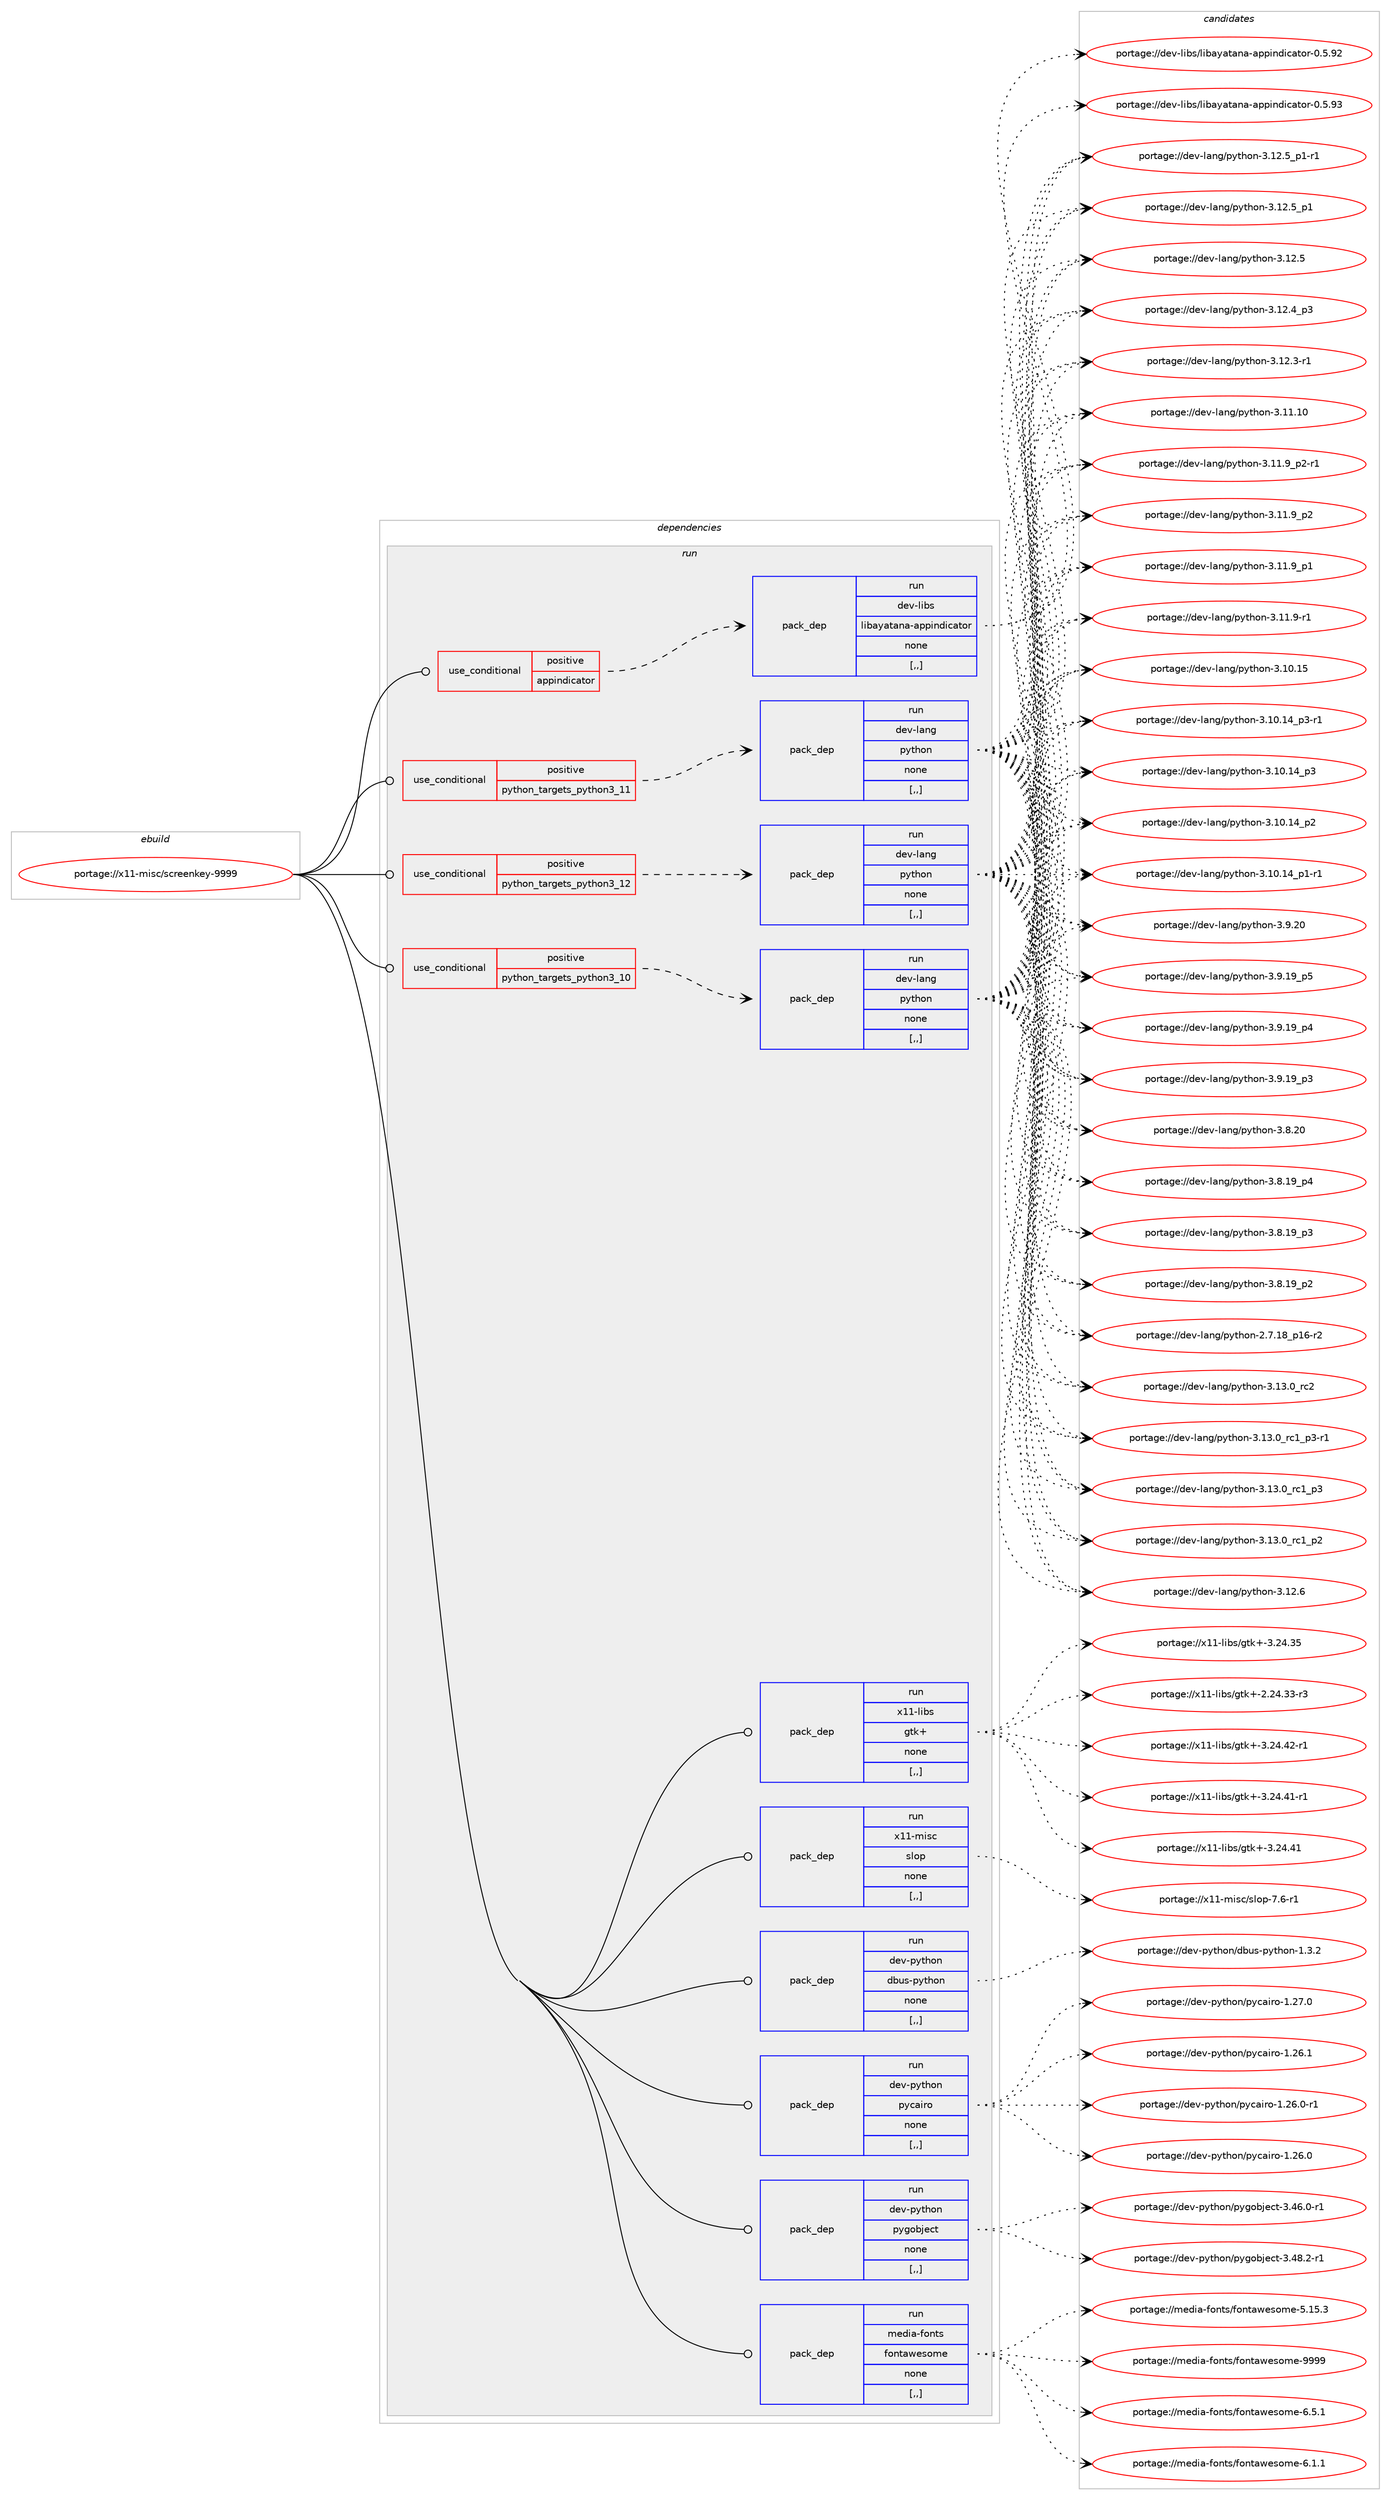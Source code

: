digraph prolog {

# *************
# Graph options
# *************

newrank=true;
concentrate=true;
compound=true;
graph [rankdir=LR,fontname=Helvetica,fontsize=10,ranksep=1.5];#, ranksep=2.5, nodesep=0.2];
edge  [arrowhead=vee];
node  [fontname=Helvetica,fontsize=10];

# **********
# The ebuild
# **********

subgraph cluster_leftcol {
color=gray;
label=<<i>ebuild</i>>;
id [label="portage://x11-misc/screenkey-9999", color=red, width=4, href="../x11-misc/screenkey-9999.svg"];
}

# ****************
# The dependencies
# ****************

subgraph cluster_midcol {
color=gray;
label=<<i>dependencies</i>>;
subgraph cluster_compile {
fillcolor="#eeeeee";
style=filled;
label=<<i>compile</i>>;
}
subgraph cluster_compileandrun {
fillcolor="#eeeeee";
style=filled;
label=<<i>compile and run</i>>;
}
subgraph cluster_run {
fillcolor="#eeeeee";
style=filled;
label=<<i>run</i>>;
subgraph cond257207 {
dependency974831 [label=<<TABLE BORDER="0" CELLBORDER="1" CELLSPACING="0" CELLPADDING="4"><TR><TD ROWSPAN="3" CELLPADDING="10">use_conditional</TD></TR><TR><TD>positive</TD></TR><TR><TD>appindicator</TD></TR></TABLE>>, shape=none, color=red];
subgraph pack710484 {
dependency974832 [label=<<TABLE BORDER="0" CELLBORDER="1" CELLSPACING="0" CELLPADDING="4" WIDTH="220"><TR><TD ROWSPAN="6" CELLPADDING="30">pack_dep</TD></TR><TR><TD WIDTH="110">run</TD></TR><TR><TD>dev-libs</TD></TR><TR><TD>libayatana-appindicator</TD></TR><TR><TD>none</TD></TR><TR><TD>[,,]</TD></TR></TABLE>>, shape=none, color=blue];
}
dependency974831:e -> dependency974832:w [weight=20,style="dashed",arrowhead="vee"];
}
id:e -> dependency974831:w [weight=20,style="solid",arrowhead="odot"];
subgraph cond257208 {
dependency974833 [label=<<TABLE BORDER="0" CELLBORDER="1" CELLSPACING="0" CELLPADDING="4"><TR><TD ROWSPAN="3" CELLPADDING="10">use_conditional</TD></TR><TR><TD>positive</TD></TR><TR><TD>python_targets_python3_10</TD></TR></TABLE>>, shape=none, color=red];
subgraph pack710485 {
dependency974834 [label=<<TABLE BORDER="0" CELLBORDER="1" CELLSPACING="0" CELLPADDING="4" WIDTH="220"><TR><TD ROWSPAN="6" CELLPADDING="30">pack_dep</TD></TR><TR><TD WIDTH="110">run</TD></TR><TR><TD>dev-lang</TD></TR><TR><TD>python</TD></TR><TR><TD>none</TD></TR><TR><TD>[,,]</TD></TR></TABLE>>, shape=none, color=blue];
}
dependency974833:e -> dependency974834:w [weight=20,style="dashed",arrowhead="vee"];
}
id:e -> dependency974833:w [weight=20,style="solid",arrowhead="odot"];
subgraph cond257209 {
dependency974835 [label=<<TABLE BORDER="0" CELLBORDER="1" CELLSPACING="0" CELLPADDING="4"><TR><TD ROWSPAN="3" CELLPADDING="10">use_conditional</TD></TR><TR><TD>positive</TD></TR><TR><TD>python_targets_python3_11</TD></TR></TABLE>>, shape=none, color=red];
subgraph pack710486 {
dependency974836 [label=<<TABLE BORDER="0" CELLBORDER="1" CELLSPACING="0" CELLPADDING="4" WIDTH="220"><TR><TD ROWSPAN="6" CELLPADDING="30">pack_dep</TD></TR><TR><TD WIDTH="110">run</TD></TR><TR><TD>dev-lang</TD></TR><TR><TD>python</TD></TR><TR><TD>none</TD></TR><TR><TD>[,,]</TD></TR></TABLE>>, shape=none, color=blue];
}
dependency974835:e -> dependency974836:w [weight=20,style="dashed",arrowhead="vee"];
}
id:e -> dependency974835:w [weight=20,style="solid",arrowhead="odot"];
subgraph cond257210 {
dependency974837 [label=<<TABLE BORDER="0" CELLBORDER="1" CELLSPACING="0" CELLPADDING="4"><TR><TD ROWSPAN="3" CELLPADDING="10">use_conditional</TD></TR><TR><TD>positive</TD></TR><TR><TD>python_targets_python3_12</TD></TR></TABLE>>, shape=none, color=red];
subgraph pack710487 {
dependency974838 [label=<<TABLE BORDER="0" CELLBORDER="1" CELLSPACING="0" CELLPADDING="4" WIDTH="220"><TR><TD ROWSPAN="6" CELLPADDING="30">pack_dep</TD></TR><TR><TD WIDTH="110">run</TD></TR><TR><TD>dev-lang</TD></TR><TR><TD>python</TD></TR><TR><TD>none</TD></TR><TR><TD>[,,]</TD></TR></TABLE>>, shape=none, color=blue];
}
dependency974837:e -> dependency974838:w [weight=20,style="dashed",arrowhead="vee"];
}
id:e -> dependency974837:w [weight=20,style="solid",arrowhead="odot"];
subgraph pack710488 {
dependency974839 [label=<<TABLE BORDER="0" CELLBORDER="1" CELLSPACING="0" CELLPADDING="4" WIDTH="220"><TR><TD ROWSPAN="6" CELLPADDING="30">pack_dep</TD></TR><TR><TD WIDTH="110">run</TD></TR><TR><TD>dev-python</TD></TR><TR><TD>dbus-python</TD></TR><TR><TD>none</TD></TR><TR><TD>[,,]</TD></TR></TABLE>>, shape=none, color=blue];
}
id:e -> dependency974839:w [weight=20,style="solid",arrowhead="odot"];
subgraph pack710489 {
dependency974840 [label=<<TABLE BORDER="0" CELLBORDER="1" CELLSPACING="0" CELLPADDING="4" WIDTH="220"><TR><TD ROWSPAN="6" CELLPADDING="30">pack_dep</TD></TR><TR><TD WIDTH="110">run</TD></TR><TR><TD>dev-python</TD></TR><TR><TD>pycairo</TD></TR><TR><TD>none</TD></TR><TR><TD>[,,]</TD></TR></TABLE>>, shape=none, color=blue];
}
id:e -> dependency974840:w [weight=20,style="solid",arrowhead="odot"];
subgraph pack710490 {
dependency974841 [label=<<TABLE BORDER="0" CELLBORDER="1" CELLSPACING="0" CELLPADDING="4" WIDTH="220"><TR><TD ROWSPAN="6" CELLPADDING="30">pack_dep</TD></TR><TR><TD WIDTH="110">run</TD></TR><TR><TD>dev-python</TD></TR><TR><TD>pygobject</TD></TR><TR><TD>none</TD></TR><TR><TD>[,,]</TD></TR></TABLE>>, shape=none, color=blue];
}
id:e -> dependency974841:w [weight=20,style="solid",arrowhead="odot"];
subgraph pack710491 {
dependency974842 [label=<<TABLE BORDER="0" CELLBORDER="1" CELLSPACING="0" CELLPADDING="4" WIDTH="220"><TR><TD ROWSPAN="6" CELLPADDING="30">pack_dep</TD></TR><TR><TD WIDTH="110">run</TD></TR><TR><TD>media-fonts</TD></TR><TR><TD>fontawesome</TD></TR><TR><TD>none</TD></TR><TR><TD>[,,]</TD></TR></TABLE>>, shape=none, color=blue];
}
id:e -> dependency974842:w [weight=20,style="solid",arrowhead="odot"];
subgraph pack710492 {
dependency974843 [label=<<TABLE BORDER="0" CELLBORDER="1" CELLSPACING="0" CELLPADDING="4" WIDTH="220"><TR><TD ROWSPAN="6" CELLPADDING="30">pack_dep</TD></TR><TR><TD WIDTH="110">run</TD></TR><TR><TD>x11-libs</TD></TR><TR><TD>gtk+</TD></TR><TR><TD>none</TD></TR><TR><TD>[,,]</TD></TR></TABLE>>, shape=none, color=blue];
}
id:e -> dependency974843:w [weight=20,style="solid",arrowhead="odot"];
subgraph pack710493 {
dependency974844 [label=<<TABLE BORDER="0" CELLBORDER="1" CELLSPACING="0" CELLPADDING="4" WIDTH="220"><TR><TD ROWSPAN="6" CELLPADDING="30">pack_dep</TD></TR><TR><TD WIDTH="110">run</TD></TR><TR><TD>x11-misc</TD></TR><TR><TD>slop</TD></TR><TR><TD>none</TD></TR><TR><TD>[,,]</TD></TR></TABLE>>, shape=none, color=blue];
}
id:e -> dependency974844:w [weight=20,style="solid",arrowhead="odot"];
}
}

# **************
# The candidates
# **************

subgraph cluster_choices {
rank=same;
color=gray;
label=<<i>candidates</i>>;

subgraph choice710484 {
color=black;
nodesep=1;
choice10010111845108105981154710810598971219711697110974597112112105110100105999711611111445484653465751 [label="portage://dev-libs/libayatana-appindicator-0.5.93", color=red, width=4,href="../dev-libs/libayatana-appindicator-0.5.93.svg"];
choice10010111845108105981154710810598971219711697110974597112112105110100105999711611111445484653465750 [label="portage://dev-libs/libayatana-appindicator-0.5.92", color=red, width=4,href="../dev-libs/libayatana-appindicator-0.5.92.svg"];
dependency974832:e -> choice10010111845108105981154710810598971219711697110974597112112105110100105999711611111445484653465751:w [style=dotted,weight="100"];
dependency974832:e -> choice10010111845108105981154710810598971219711697110974597112112105110100105999711611111445484653465750:w [style=dotted,weight="100"];
}
subgraph choice710485 {
color=black;
nodesep=1;
choice10010111845108971101034711212111610411111045514649514648951149950 [label="portage://dev-lang/python-3.13.0_rc2", color=red, width=4,href="../dev-lang/python-3.13.0_rc2.svg"];
choice1001011184510897110103471121211161041111104551464951464895114994995112514511449 [label="portage://dev-lang/python-3.13.0_rc1_p3-r1", color=red, width=4,href="../dev-lang/python-3.13.0_rc1_p3-r1.svg"];
choice100101118451089711010347112121116104111110455146495146489511499499511251 [label="portage://dev-lang/python-3.13.0_rc1_p3", color=red, width=4,href="../dev-lang/python-3.13.0_rc1_p3.svg"];
choice100101118451089711010347112121116104111110455146495146489511499499511250 [label="portage://dev-lang/python-3.13.0_rc1_p2", color=red, width=4,href="../dev-lang/python-3.13.0_rc1_p2.svg"];
choice10010111845108971101034711212111610411111045514649504654 [label="portage://dev-lang/python-3.12.6", color=red, width=4,href="../dev-lang/python-3.12.6.svg"];
choice1001011184510897110103471121211161041111104551464950465395112494511449 [label="portage://dev-lang/python-3.12.5_p1-r1", color=red, width=4,href="../dev-lang/python-3.12.5_p1-r1.svg"];
choice100101118451089711010347112121116104111110455146495046539511249 [label="portage://dev-lang/python-3.12.5_p1", color=red, width=4,href="../dev-lang/python-3.12.5_p1.svg"];
choice10010111845108971101034711212111610411111045514649504653 [label="portage://dev-lang/python-3.12.5", color=red, width=4,href="../dev-lang/python-3.12.5.svg"];
choice100101118451089711010347112121116104111110455146495046529511251 [label="portage://dev-lang/python-3.12.4_p3", color=red, width=4,href="../dev-lang/python-3.12.4_p3.svg"];
choice100101118451089711010347112121116104111110455146495046514511449 [label="portage://dev-lang/python-3.12.3-r1", color=red, width=4,href="../dev-lang/python-3.12.3-r1.svg"];
choice1001011184510897110103471121211161041111104551464949464948 [label="portage://dev-lang/python-3.11.10", color=red, width=4,href="../dev-lang/python-3.11.10.svg"];
choice1001011184510897110103471121211161041111104551464949465795112504511449 [label="portage://dev-lang/python-3.11.9_p2-r1", color=red, width=4,href="../dev-lang/python-3.11.9_p2-r1.svg"];
choice100101118451089711010347112121116104111110455146494946579511250 [label="portage://dev-lang/python-3.11.9_p2", color=red, width=4,href="../dev-lang/python-3.11.9_p2.svg"];
choice100101118451089711010347112121116104111110455146494946579511249 [label="portage://dev-lang/python-3.11.9_p1", color=red, width=4,href="../dev-lang/python-3.11.9_p1.svg"];
choice100101118451089711010347112121116104111110455146494946574511449 [label="portage://dev-lang/python-3.11.9-r1", color=red, width=4,href="../dev-lang/python-3.11.9-r1.svg"];
choice1001011184510897110103471121211161041111104551464948464953 [label="portage://dev-lang/python-3.10.15", color=red, width=4,href="../dev-lang/python-3.10.15.svg"];
choice100101118451089711010347112121116104111110455146494846495295112514511449 [label="portage://dev-lang/python-3.10.14_p3-r1", color=red, width=4,href="../dev-lang/python-3.10.14_p3-r1.svg"];
choice10010111845108971101034711212111610411111045514649484649529511251 [label="portage://dev-lang/python-3.10.14_p3", color=red, width=4,href="../dev-lang/python-3.10.14_p3.svg"];
choice10010111845108971101034711212111610411111045514649484649529511250 [label="portage://dev-lang/python-3.10.14_p2", color=red, width=4,href="../dev-lang/python-3.10.14_p2.svg"];
choice100101118451089711010347112121116104111110455146494846495295112494511449 [label="portage://dev-lang/python-3.10.14_p1-r1", color=red, width=4,href="../dev-lang/python-3.10.14_p1-r1.svg"];
choice10010111845108971101034711212111610411111045514657465048 [label="portage://dev-lang/python-3.9.20", color=red, width=4,href="../dev-lang/python-3.9.20.svg"];
choice100101118451089711010347112121116104111110455146574649579511253 [label="portage://dev-lang/python-3.9.19_p5", color=red, width=4,href="../dev-lang/python-3.9.19_p5.svg"];
choice100101118451089711010347112121116104111110455146574649579511252 [label="portage://dev-lang/python-3.9.19_p4", color=red, width=4,href="../dev-lang/python-3.9.19_p4.svg"];
choice100101118451089711010347112121116104111110455146574649579511251 [label="portage://dev-lang/python-3.9.19_p3", color=red, width=4,href="../dev-lang/python-3.9.19_p3.svg"];
choice10010111845108971101034711212111610411111045514656465048 [label="portage://dev-lang/python-3.8.20", color=red, width=4,href="../dev-lang/python-3.8.20.svg"];
choice100101118451089711010347112121116104111110455146564649579511252 [label="portage://dev-lang/python-3.8.19_p4", color=red, width=4,href="../dev-lang/python-3.8.19_p4.svg"];
choice100101118451089711010347112121116104111110455146564649579511251 [label="portage://dev-lang/python-3.8.19_p3", color=red, width=4,href="../dev-lang/python-3.8.19_p3.svg"];
choice100101118451089711010347112121116104111110455146564649579511250 [label="portage://dev-lang/python-3.8.19_p2", color=red, width=4,href="../dev-lang/python-3.8.19_p2.svg"];
choice100101118451089711010347112121116104111110455046554649569511249544511450 [label="portage://dev-lang/python-2.7.18_p16-r2", color=red, width=4,href="../dev-lang/python-2.7.18_p16-r2.svg"];
dependency974834:e -> choice10010111845108971101034711212111610411111045514649514648951149950:w [style=dotted,weight="100"];
dependency974834:e -> choice1001011184510897110103471121211161041111104551464951464895114994995112514511449:w [style=dotted,weight="100"];
dependency974834:e -> choice100101118451089711010347112121116104111110455146495146489511499499511251:w [style=dotted,weight="100"];
dependency974834:e -> choice100101118451089711010347112121116104111110455146495146489511499499511250:w [style=dotted,weight="100"];
dependency974834:e -> choice10010111845108971101034711212111610411111045514649504654:w [style=dotted,weight="100"];
dependency974834:e -> choice1001011184510897110103471121211161041111104551464950465395112494511449:w [style=dotted,weight="100"];
dependency974834:e -> choice100101118451089711010347112121116104111110455146495046539511249:w [style=dotted,weight="100"];
dependency974834:e -> choice10010111845108971101034711212111610411111045514649504653:w [style=dotted,weight="100"];
dependency974834:e -> choice100101118451089711010347112121116104111110455146495046529511251:w [style=dotted,weight="100"];
dependency974834:e -> choice100101118451089711010347112121116104111110455146495046514511449:w [style=dotted,weight="100"];
dependency974834:e -> choice1001011184510897110103471121211161041111104551464949464948:w [style=dotted,weight="100"];
dependency974834:e -> choice1001011184510897110103471121211161041111104551464949465795112504511449:w [style=dotted,weight="100"];
dependency974834:e -> choice100101118451089711010347112121116104111110455146494946579511250:w [style=dotted,weight="100"];
dependency974834:e -> choice100101118451089711010347112121116104111110455146494946579511249:w [style=dotted,weight="100"];
dependency974834:e -> choice100101118451089711010347112121116104111110455146494946574511449:w [style=dotted,weight="100"];
dependency974834:e -> choice1001011184510897110103471121211161041111104551464948464953:w [style=dotted,weight="100"];
dependency974834:e -> choice100101118451089711010347112121116104111110455146494846495295112514511449:w [style=dotted,weight="100"];
dependency974834:e -> choice10010111845108971101034711212111610411111045514649484649529511251:w [style=dotted,weight="100"];
dependency974834:e -> choice10010111845108971101034711212111610411111045514649484649529511250:w [style=dotted,weight="100"];
dependency974834:e -> choice100101118451089711010347112121116104111110455146494846495295112494511449:w [style=dotted,weight="100"];
dependency974834:e -> choice10010111845108971101034711212111610411111045514657465048:w [style=dotted,weight="100"];
dependency974834:e -> choice100101118451089711010347112121116104111110455146574649579511253:w [style=dotted,weight="100"];
dependency974834:e -> choice100101118451089711010347112121116104111110455146574649579511252:w [style=dotted,weight="100"];
dependency974834:e -> choice100101118451089711010347112121116104111110455146574649579511251:w [style=dotted,weight="100"];
dependency974834:e -> choice10010111845108971101034711212111610411111045514656465048:w [style=dotted,weight="100"];
dependency974834:e -> choice100101118451089711010347112121116104111110455146564649579511252:w [style=dotted,weight="100"];
dependency974834:e -> choice100101118451089711010347112121116104111110455146564649579511251:w [style=dotted,weight="100"];
dependency974834:e -> choice100101118451089711010347112121116104111110455146564649579511250:w [style=dotted,weight="100"];
dependency974834:e -> choice100101118451089711010347112121116104111110455046554649569511249544511450:w [style=dotted,weight="100"];
}
subgraph choice710486 {
color=black;
nodesep=1;
choice10010111845108971101034711212111610411111045514649514648951149950 [label="portage://dev-lang/python-3.13.0_rc2", color=red, width=4,href="../dev-lang/python-3.13.0_rc2.svg"];
choice1001011184510897110103471121211161041111104551464951464895114994995112514511449 [label="portage://dev-lang/python-3.13.0_rc1_p3-r1", color=red, width=4,href="../dev-lang/python-3.13.0_rc1_p3-r1.svg"];
choice100101118451089711010347112121116104111110455146495146489511499499511251 [label="portage://dev-lang/python-3.13.0_rc1_p3", color=red, width=4,href="../dev-lang/python-3.13.0_rc1_p3.svg"];
choice100101118451089711010347112121116104111110455146495146489511499499511250 [label="portage://dev-lang/python-3.13.0_rc1_p2", color=red, width=4,href="../dev-lang/python-3.13.0_rc1_p2.svg"];
choice10010111845108971101034711212111610411111045514649504654 [label="portage://dev-lang/python-3.12.6", color=red, width=4,href="../dev-lang/python-3.12.6.svg"];
choice1001011184510897110103471121211161041111104551464950465395112494511449 [label="portage://dev-lang/python-3.12.5_p1-r1", color=red, width=4,href="../dev-lang/python-3.12.5_p1-r1.svg"];
choice100101118451089711010347112121116104111110455146495046539511249 [label="portage://dev-lang/python-3.12.5_p1", color=red, width=4,href="../dev-lang/python-3.12.5_p1.svg"];
choice10010111845108971101034711212111610411111045514649504653 [label="portage://dev-lang/python-3.12.5", color=red, width=4,href="../dev-lang/python-3.12.5.svg"];
choice100101118451089711010347112121116104111110455146495046529511251 [label="portage://dev-lang/python-3.12.4_p3", color=red, width=4,href="../dev-lang/python-3.12.4_p3.svg"];
choice100101118451089711010347112121116104111110455146495046514511449 [label="portage://dev-lang/python-3.12.3-r1", color=red, width=4,href="../dev-lang/python-3.12.3-r1.svg"];
choice1001011184510897110103471121211161041111104551464949464948 [label="portage://dev-lang/python-3.11.10", color=red, width=4,href="../dev-lang/python-3.11.10.svg"];
choice1001011184510897110103471121211161041111104551464949465795112504511449 [label="portage://dev-lang/python-3.11.9_p2-r1", color=red, width=4,href="../dev-lang/python-3.11.9_p2-r1.svg"];
choice100101118451089711010347112121116104111110455146494946579511250 [label="portage://dev-lang/python-3.11.9_p2", color=red, width=4,href="../dev-lang/python-3.11.9_p2.svg"];
choice100101118451089711010347112121116104111110455146494946579511249 [label="portage://dev-lang/python-3.11.9_p1", color=red, width=4,href="../dev-lang/python-3.11.9_p1.svg"];
choice100101118451089711010347112121116104111110455146494946574511449 [label="portage://dev-lang/python-3.11.9-r1", color=red, width=4,href="../dev-lang/python-3.11.9-r1.svg"];
choice1001011184510897110103471121211161041111104551464948464953 [label="portage://dev-lang/python-3.10.15", color=red, width=4,href="../dev-lang/python-3.10.15.svg"];
choice100101118451089711010347112121116104111110455146494846495295112514511449 [label="portage://dev-lang/python-3.10.14_p3-r1", color=red, width=4,href="../dev-lang/python-3.10.14_p3-r1.svg"];
choice10010111845108971101034711212111610411111045514649484649529511251 [label="portage://dev-lang/python-3.10.14_p3", color=red, width=4,href="../dev-lang/python-3.10.14_p3.svg"];
choice10010111845108971101034711212111610411111045514649484649529511250 [label="portage://dev-lang/python-3.10.14_p2", color=red, width=4,href="../dev-lang/python-3.10.14_p2.svg"];
choice100101118451089711010347112121116104111110455146494846495295112494511449 [label="portage://dev-lang/python-3.10.14_p1-r1", color=red, width=4,href="../dev-lang/python-3.10.14_p1-r1.svg"];
choice10010111845108971101034711212111610411111045514657465048 [label="portage://dev-lang/python-3.9.20", color=red, width=4,href="../dev-lang/python-3.9.20.svg"];
choice100101118451089711010347112121116104111110455146574649579511253 [label="portage://dev-lang/python-3.9.19_p5", color=red, width=4,href="../dev-lang/python-3.9.19_p5.svg"];
choice100101118451089711010347112121116104111110455146574649579511252 [label="portage://dev-lang/python-3.9.19_p4", color=red, width=4,href="../dev-lang/python-3.9.19_p4.svg"];
choice100101118451089711010347112121116104111110455146574649579511251 [label="portage://dev-lang/python-3.9.19_p3", color=red, width=4,href="../dev-lang/python-3.9.19_p3.svg"];
choice10010111845108971101034711212111610411111045514656465048 [label="portage://dev-lang/python-3.8.20", color=red, width=4,href="../dev-lang/python-3.8.20.svg"];
choice100101118451089711010347112121116104111110455146564649579511252 [label="portage://dev-lang/python-3.8.19_p4", color=red, width=4,href="../dev-lang/python-3.8.19_p4.svg"];
choice100101118451089711010347112121116104111110455146564649579511251 [label="portage://dev-lang/python-3.8.19_p3", color=red, width=4,href="../dev-lang/python-3.8.19_p3.svg"];
choice100101118451089711010347112121116104111110455146564649579511250 [label="portage://dev-lang/python-3.8.19_p2", color=red, width=4,href="../dev-lang/python-3.8.19_p2.svg"];
choice100101118451089711010347112121116104111110455046554649569511249544511450 [label="portage://dev-lang/python-2.7.18_p16-r2", color=red, width=4,href="../dev-lang/python-2.7.18_p16-r2.svg"];
dependency974836:e -> choice10010111845108971101034711212111610411111045514649514648951149950:w [style=dotted,weight="100"];
dependency974836:e -> choice1001011184510897110103471121211161041111104551464951464895114994995112514511449:w [style=dotted,weight="100"];
dependency974836:e -> choice100101118451089711010347112121116104111110455146495146489511499499511251:w [style=dotted,weight="100"];
dependency974836:e -> choice100101118451089711010347112121116104111110455146495146489511499499511250:w [style=dotted,weight="100"];
dependency974836:e -> choice10010111845108971101034711212111610411111045514649504654:w [style=dotted,weight="100"];
dependency974836:e -> choice1001011184510897110103471121211161041111104551464950465395112494511449:w [style=dotted,weight="100"];
dependency974836:e -> choice100101118451089711010347112121116104111110455146495046539511249:w [style=dotted,weight="100"];
dependency974836:e -> choice10010111845108971101034711212111610411111045514649504653:w [style=dotted,weight="100"];
dependency974836:e -> choice100101118451089711010347112121116104111110455146495046529511251:w [style=dotted,weight="100"];
dependency974836:e -> choice100101118451089711010347112121116104111110455146495046514511449:w [style=dotted,weight="100"];
dependency974836:e -> choice1001011184510897110103471121211161041111104551464949464948:w [style=dotted,weight="100"];
dependency974836:e -> choice1001011184510897110103471121211161041111104551464949465795112504511449:w [style=dotted,weight="100"];
dependency974836:e -> choice100101118451089711010347112121116104111110455146494946579511250:w [style=dotted,weight="100"];
dependency974836:e -> choice100101118451089711010347112121116104111110455146494946579511249:w [style=dotted,weight="100"];
dependency974836:e -> choice100101118451089711010347112121116104111110455146494946574511449:w [style=dotted,weight="100"];
dependency974836:e -> choice1001011184510897110103471121211161041111104551464948464953:w [style=dotted,weight="100"];
dependency974836:e -> choice100101118451089711010347112121116104111110455146494846495295112514511449:w [style=dotted,weight="100"];
dependency974836:e -> choice10010111845108971101034711212111610411111045514649484649529511251:w [style=dotted,weight="100"];
dependency974836:e -> choice10010111845108971101034711212111610411111045514649484649529511250:w [style=dotted,weight="100"];
dependency974836:e -> choice100101118451089711010347112121116104111110455146494846495295112494511449:w [style=dotted,weight="100"];
dependency974836:e -> choice10010111845108971101034711212111610411111045514657465048:w [style=dotted,weight="100"];
dependency974836:e -> choice100101118451089711010347112121116104111110455146574649579511253:w [style=dotted,weight="100"];
dependency974836:e -> choice100101118451089711010347112121116104111110455146574649579511252:w [style=dotted,weight="100"];
dependency974836:e -> choice100101118451089711010347112121116104111110455146574649579511251:w [style=dotted,weight="100"];
dependency974836:e -> choice10010111845108971101034711212111610411111045514656465048:w [style=dotted,weight="100"];
dependency974836:e -> choice100101118451089711010347112121116104111110455146564649579511252:w [style=dotted,weight="100"];
dependency974836:e -> choice100101118451089711010347112121116104111110455146564649579511251:w [style=dotted,weight="100"];
dependency974836:e -> choice100101118451089711010347112121116104111110455146564649579511250:w [style=dotted,weight="100"];
dependency974836:e -> choice100101118451089711010347112121116104111110455046554649569511249544511450:w [style=dotted,weight="100"];
}
subgraph choice710487 {
color=black;
nodesep=1;
choice10010111845108971101034711212111610411111045514649514648951149950 [label="portage://dev-lang/python-3.13.0_rc2", color=red, width=4,href="../dev-lang/python-3.13.0_rc2.svg"];
choice1001011184510897110103471121211161041111104551464951464895114994995112514511449 [label="portage://dev-lang/python-3.13.0_rc1_p3-r1", color=red, width=4,href="../dev-lang/python-3.13.0_rc1_p3-r1.svg"];
choice100101118451089711010347112121116104111110455146495146489511499499511251 [label="portage://dev-lang/python-3.13.0_rc1_p3", color=red, width=4,href="../dev-lang/python-3.13.0_rc1_p3.svg"];
choice100101118451089711010347112121116104111110455146495146489511499499511250 [label="portage://dev-lang/python-3.13.0_rc1_p2", color=red, width=4,href="../dev-lang/python-3.13.0_rc1_p2.svg"];
choice10010111845108971101034711212111610411111045514649504654 [label="portage://dev-lang/python-3.12.6", color=red, width=4,href="../dev-lang/python-3.12.6.svg"];
choice1001011184510897110103471121211161041111104551464950465395112494511449 [label="portage://dev-lang/python-3.12.5_p1-r1", color=red, width=4,href="../dev-lang/python-3.12.5_p1-r1.svg"];
choice100101118451089711010347112121116104111110455146495046539511249 [label="portage://dev-lang/python-3.12.5_p1", color=red, width=4,href="../dev-lang/python-3.12.5_p1.svg"];
choice10010111845108971101034711212111610411111045514649504653 [label="portage://dev-lang/python-3.12.5", color=red, width=4,href="../dev-lang/python-3.12.5.svg"];
choice100101118451089711010347112121116104111110455146495046529511251 [label="portage://dev-lang/python-3.12.4_p3", color=red, width=4,href="../dev-lang/python-3.12.4_p3.svg"];
choice100101118451089711010347112121116104111110455146495046514511449 [label="portage://dev-lang/python-3.12.3-r1", color=red, width=4,href="../dev-lang/python-3.12.3-r1.svg"];
choice1001011184510897110103471121211161041111104551464949464948 [label="portage://dev-lang/python-3.11.10", color=red, width=4,href="../dev-lang/python-3.11.10.svg"];
choice1001011184510897110103471121211161041111104551464949465795112504511449 [label="portage://dev-lang/python-3.11.9_p2-r1", color=red, width=4,href="../dev-lang/python-3.11.9_p2-r1.svg"];
choice100101118451089711010347112121116104111110455146494946579511250 [label="portage://dev-lang/python-3.11.9_p2", color=red, width=4,href="../dev-lang/python-3.11.9_p2.svg"];
choice100101118451089711010347112121116104111110455146494946579511249 [label="portage://dev-lang/python-3.11.9_p1", color=red, width=4,href="../dev-lang/python-3.11.9_p1.svg"];
choice100101118451089711010347112121116104111110455146494946574511449 [label="portage://dev-lang/python-3.11.9-r1", color=red, width=4,href="../dev-lang/python-3.11.9-r1.svg"];
choice1001011184510897110103471121211161041111104551464948464953 [label="portage://dev-lang/python-3.10.15", color=red, width=4,href="../dev-lang/python-3.10.15.svg"];
choice100101118451089711010347112121116104111110455146494846495295112514511449 [label="portage://dev-lang/python-3.10.14_p3-r1", color=red, width=4,href="../dev-lang/python-3.10.14_p3-r1.svg"];
choice10010111845108971101034711212111610411111045514649484649529511251 [label="portage://dev-lang/python-3.10.14_p3", color=red, width=4,href="../dev-lang/python-3.10.14_p3.svg"];
choice10010111845108971101034711212111610411111045514649484649529511250 [label="portage://dev-lang/python-3.10.14_p2", color=red, width=4,href="../dev-lang/python-3.10.14_p2.svg"];
choice100101118451089711010347112121116104111110455146494846495295112494511449 [label="portage://dev-lang/python-3.10.14_p1-r1", color=red, width=4,href="../dev-lang/python-3.10.14_p1-r1.svg"];
choice10010111845108971101034711212111610411111045514657465048 [label="portage://dev-lang/python-3.9.20", color=red, width=4,href="../dev-lang/python-3.9.20.svg"];
choice100101118451089711010347112121116104111110455146574649579511253 [label="portage://dev-lang/python-3.9.19_p5", color=red, width=4,href="../dev-lang/python-3.9.19_p5.svg"];
choice100101118451089711010347112121116104111110455146574649579511252 [label="portage://dev-lang/python-3.9.19_p4", color=red, width=4,href="../dev-lang/python-3.9.19_p4.svg"];
choice100101118451089711010347112121116104111110455146574649579511251 [label="portage://dev-lang/python-3.9.19_p3", color=red, width=4,href="../dev-lang/python-3.9.19_p3.svg"];
choice10010111845108971101034711212111610411111045514656465048 [label="portage://dev-lang/python-3.8.20", color=red, width=4,href="../dev-lang/python-3.8.20.svg"];
choice100101118451089711010347112121116104111110455146564649579511252 [label="portage://dev-lang/python-3.8.19_p4", color=red, width=4,href="../dev-lang/python-3.8.19_p4.svg"];
choice100101118451089711010347112121116104111110455146564649579511251 [label="portage://dev-lang/python-3.8.19_p3", color=red, width=4,href="../dev-lang/python-3.8.19_p3.svg"];
choice100101118451089711010347112121116104111110455146564649579511250 [label="portage://dev-lang/python-3.8.19_p2", color=red, width=4,href="../dev-lang/python-3.8.19_p2.svg"];
choice100101118451089711010347112121116104111110455046554649569511249544511450 [label="portage://dev-lang/python-2.7.18_p16-r2", color=red, width=4,href="../dev-lang/python-2.7.18_p16-r2.svg"];
dependency974838:e -> choice10010111845108971101034711212111610411111045514649514648951149950:w [style=dotted,weight="100"];
dependency974838:e -> choice1001011184510897110103471121211161041111104551464951464895114994995112514511449:w [style=dotted,weight="100"];
dependency974838:e -> choice100101118451089711010347112121116104111110455146495146489511499499511251:w [style=dotted,weight="100"];
dependency974838:e -> choice100101118451089711010347112121116104111110455146495146489511499499511250:w [style=dotted,weight="100"];
dependency974838:e -> choice10010111845108971101034711212111610411111045514649504654:w [style=dotted,weight="100"];
dependency974838:e -> choice1001011184510897110103471121211161041111104551464950465395112494511449:w [style=dotted,weight="100"];
dependency974838:e -> choice100101118451089711010347112121116104111110455146495046539511249:w [style=dotted,weight="100"];
dependency974838:e -> choice10010111845108971101034711212111610411111045514649504653:w [style=dotted,weight="100"];
dependency974838:e -> choice100101118451089711010347112121116104111110455146495046529511251:w [style=dotted,weight="100"];
dependency974838:e -> choice100101118451089711010347112121116104111110455146495046514511449:w [style=dotted,weight="100"];
dependency974838:e -> choice1001011184510897110103471121211161041111104551464949464948:w [style=dotted,weight="100"];
dependency974838:e -> choice1001011184510897110103471121211161041111104551464949465795112504511449:w [style=dotted,weight="100"];
dependency974838:e -> choice100101118451089711010347112121116104111110455146494946579511250:w [style=dotted,weight="100"];
dependency974838:e -> choice100101118451089711010347112121116104111110455146494946579511249:w [style=dotted,weight="100"];
dependency974838:e -> choice100101118451089711010347112121116104111110455146494946574511449:w [style=dotted,weight="100"];
dependency974838:e -> choice1001011184510897110103471121211161041111104551464948464953:w [style=dotted,weight="100"];
dependency974838:e -> choice100101118451089711010347112121116104111110455146494846495295112514511449:w [style=dotted,weight="100"];
dependency974838:e -> choice10010111845108971101034711212111610411111045514649484649529511251:w [style=dotted,weight="100"];
dependency974838:e -> choice10010111845108971101034711212111610411111045514649484649529511250:w [style=dotted,weight="100"];
dependency974838:e -> choice100101118451089711010347112121116104111110455146494846495295112494511449:w [style=dotted,weight="100"];
dependency974838:e -> choice10010111845108971101034711212111610411111045514657465048:w [style=dotted,weight="100"];
dependency974838:e -> choice100101118451089711010347112121116104111110455146574649579511253:w [style=dotted,weight="100"];
dependency974838:e -> choice100101118451089711010347112121116104111110455146574649579511252:w [style=dotted,weight="100"];
dependency974838:e -> choice100101118451089711010347112121116104111110455146574649579511251:w [style=dotted,weight="100"];
dependency974838:e -> choice10010111845108971101034711212111610411111045514656465048:w [style=dotted,weight="100"];
dependency974838:e -> choice100101118451089711010347112121116104111110455146564649579511252:w [style=dotted,weight="100"];
dependency974838:e -> choice100101118451089711010347112121116104111110455146564649579511251:w [style=dotted,weight="100"];
dependency974838:e -> choice100101118451089711010347112121116104111110455146564649579511250:w [style=dotted,weight="100"];
dependency974838:e -> choice100101118451089711010347112121116104111110455046554649569511249544511450:w [style=dotted,weight="100"];
}
subgraph choice710488 {
color=black;
nodesep=1;
choice10010111845112121116104111110471009811711545112121116104111110454946514650 [label="portage://dev-python/dbus-python-1.3.2", color=red, width=4,href="../dev-python/dbus-python-1.3.2.svg"];
dependency974839:e -> choice10010111845112121116104111110471009811711545112121116104111110454946514650:w [style=dotted,weight="100"];
}
subgraph choice710489 {
color=black;
nodesep=1;
choice1001011184511212111610411111047112121999710511411145494650554648 [label="portage://dev-python/pycairo-1.27.0", color=red, width=4,href="../dev-python/pycairo-1.27.0.svg"];
choice1001011184511212111610411111047112121999710511411145494650544649 [label="portage://dev-python/pycairo-1.26.1", color=red, width=4,href="../dev-python/pycairo-1.26.1.svg"];
choice10010111845112121116104111110471121219997105114111454946505446484511449 [label="portage://dev-python/pycairo-1.26.0-r1", color=red, width=4,href="../dev-python/pycairo-1.26.0-r1.svg"];
choice1001011184511212111610411111047112121999710511411145494650544648 [label="portage://dev-python/pycairo-1.26.0", color=red, width=4,href="../dev-python/pycairo-1.26.0.svg"];
dependency974840:e -> choice1001011184511212111610411111047112121999710511411145494650554648:w [style=dotted,weight="100"];
dependency974840:e -> choice1001011184511212111610411111047112121999710511411145494650544649:w [style=dotted,weight="100"];
dependency974840:e -> choice10010111845112121116104111110471121219997105114111454946505446484511449:w [style=dotted,weight="100"];
dependency974840:e -> choice1001011184511212111610411111047112121999710511411145494650544648:w [style=dotted,weight="100"];
}
subgraph choice710490 {
color=black;
nodesep=1;
choice10010111845112121116104111110471121211031119810610199116455146525646504511449 [label="portage://dev-python/pygobject-3.48.2-r1", color=red, width=4,href="../dev-python/pygobject-3.48.2-r1.svg"];
choice10010111845112121116104111110471121211031119810610199116455146525446484511449 [label="portage://dev-python/pygobject-3.46.0-r1", color=red, width=4,href="../dev-python/pygobject-3.46.0-r1.svg"];
dependency974841:e -> choice10010111845112121116104111110471121211031119810610199116455146525646504511449:w [style=dotted,weight="100"];
dependency974841:e -> choice10010111845112121116104111110471121211031119810610199116455146525446484511449:w [style=dotted,weight="100"];
}
subgraph choice710491 {
color=black;
nodesep=1;
choice109101100105974510211111011611547102111110116971191011151111091014557575757 [label="portage://media-fonts/fontawesome-9999", color=red, width=4,href="../media-fonts/fontawesome-9999.svg"];
choice10910110010597451021111101161154710211111011697119101115111109101455446534649 [label="portage://media-fonts/fontawesome-6.5.1", color=red, width=4,href="../media-fonts/fontawesome-6.5.1.svg"];
choice10910110010597451021111101161154710211111011697119101115111109101455446494649 [label="portage://media-fonts/fontawesome-6.1.1", color=red, width=4,href="../media-fonts/fontawesome-6.1.1.svg"];
choice1091011001059745102111110116115471021111101169711910111511110910145534649534651 [label="portage://media-fonts/fontawesome-5.15.3", color=red, width=4,href="../media-fonts/fontawesome-5.15.3.svg"];
dependency974842:e -> choice109101100105974510211111011611547102111110116971191011151111091014557575757:w [style=dotted,weight="100"];
dependency974842:e -> choice10910110010597451021111101161154710211111011697119101115111109101455446534649:w [style=dotted,weight="100"];
dependency974842:e -> choice10910110010597451021111101161154710211111011697119101115111109101455446494649:w [style=dotted,weight="100"];
dependency974842:e -> choice1091011001059745102111110116115471021111101169711910111511110910145534649534651:w [style=dotted,weight="100"];
}
subgraph choice710492 {
color=black;
nodesep=1;
choice12049494510810598115471031161074345514650524652504511449 [label="portage://x11-libs/gtk+-3.24.42-r1", color=red, width=4,href="../x11-libs/gtk+-3.24.42-r1.svg"];
choice12049494510810598115471031161074345514650524652494511449 [label="portage://x11-libs/gtk+-3.24.41-r1", color=red, width=4,href="../x11-libs/gtk+-3.24.41-r1.svg"];
choice1204949451081059811547103116107434551465052465249 [label="portage://x11-libs/gtk+-3.24.41", color=red, width=4,href="../x11-libs/gtk+-3.24.41.svg"];
choice1204949451081059811547103116107434551465052465153 [label="portage://x11-libs/gtk+-3.24.35", color=red, width=4,href="../x11-libs/gtk+-3.24.35.svg"];
choice12049494510810598115471031161074345504650524651514511451 [label="portage://x11-libs/gtk+-2.24.33-r3", color=red, width=4,href="../x11-libs/gtk+-2.24.33-r3.svg"];
dependency974843:e -> choice12049494510810598115471031161074345514650524652504511449:w [style=dotted,weight="100"];
dependency974843:e -> choice12049494510810598115471031161074345514650524652494511449:w [style=dotted,weight="100"];
dependency974843:e -> choice1204949451081059811547103116107434551465052465249:w [style=dotted,weight="100"];
dependency974843:e -> choice1204949451081059811547103116107434551465052465153:w [style=dotted,weight="100"];
dependency974843:e -> choice12049494510810598115471031161074345504650524651514511451:w [style=dotted,weight="100"];
}
subgraph choice710493 {
color=black;
nodesep=1;
choice1204949451091051159947115108111112455546544511449 [label="portage://x11-misc/slop-7.6-r1", color=red, width=4,href="../x11-misc/slop-7.6-r1.svg"];
dependency974844:e -> choice1204949451091051159947115108111112455546544511449:w [style=dotted,weight="100"];
}
}

}
